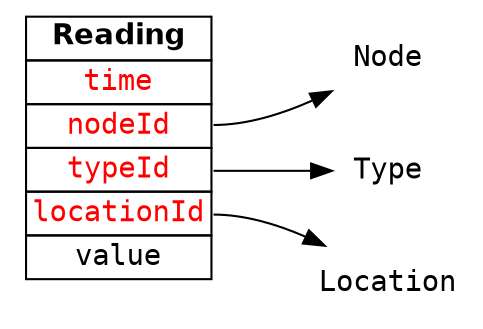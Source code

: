 digraph g{
  rankdir=LR;
  node[shape=plaintext fontname="Courier"];
  Reading[label=<
	  <table border="0" cellborder="1" cellspacing="0">
	  <tr><td><font face="Helvetica"><b>Reading</b></font></td></tr>
	  <tr><td port="time"><font color="red">time</font></td></tr>
	  <tr><td port="nodeId"><font color="red">nodeId</font></td></tr>
	  <tr><td port="typeId"><font color="red">typeId</font></td></tr>
	  <tr><td port="locationId"><font color="red">locationId</font></td></tr>
	  <tr><td>value</td></tr>
	  </table>>];
  
  aNode[label="Node"];

  Reading:nodeId -> aNode:id;
  Reading:locationId -> Location:id;
  Reading:typeId -> Type:id;
}